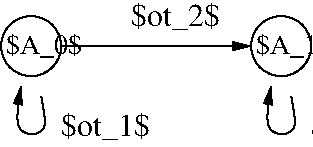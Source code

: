 #FIG 3.2  Produced by xfig version 3.2.5c
Landscape
Center
Inches
Letter  
100.00
Single
-2
1200 2
0 32 #000000
6 1875 1200 2573 1650
1 3 0 1 0 7 50 -1 -1 0.000 1 0.0000 2100 1425 225 225 2100 1425 2325 1425
4 0 0 50 -1 0 14 0.0000 6 210 660 1913 1481 $A_0$\001
-6
6 3750 1200 4448 1650
1 3 0 1 0 7 50 -1 -1 0.000 1 0.0000 3975 1425 225 225 3975 1425 4200 1425
4 0 0 50 -1 0 14 0.0000 6 210 660 3788 1481 $A_1$\001
-6
2 1 0 1 0 7 50 -1 -1 0.000 0 0 -1 1 0 2
	1 1 1.00 60.00 120.00
	 2325 1425 3750 1425
3 0 0 1 0 7 50 -1 -1 0.000 0 1 0 4
	1 1 1.00 60.00 120.00
	 2175 1800 2250 2100 1950 2100 2025 1725
	 0.000 1.000 1.000 0.000
3 0 0 1 0 7 50 -1 -1 0.000 0 1 0 4
	1 1 1.00 60.00 120.00
	 4050 1800 4125 2100 3825 2100 3900 1725
	 0.000 1.000 1.000 0.000
4 0 0 50 -1 0 16 0.0000 6 225 750 2850 1275 $ot_2$\001
4 0 0 50 -1 0 16 0.0000 6 225 750 2325 2100 $ot_1$\001
4 0 0 50 -1 0 16 0.0000 6 225 750 4200 2100 $ot_3$\001
